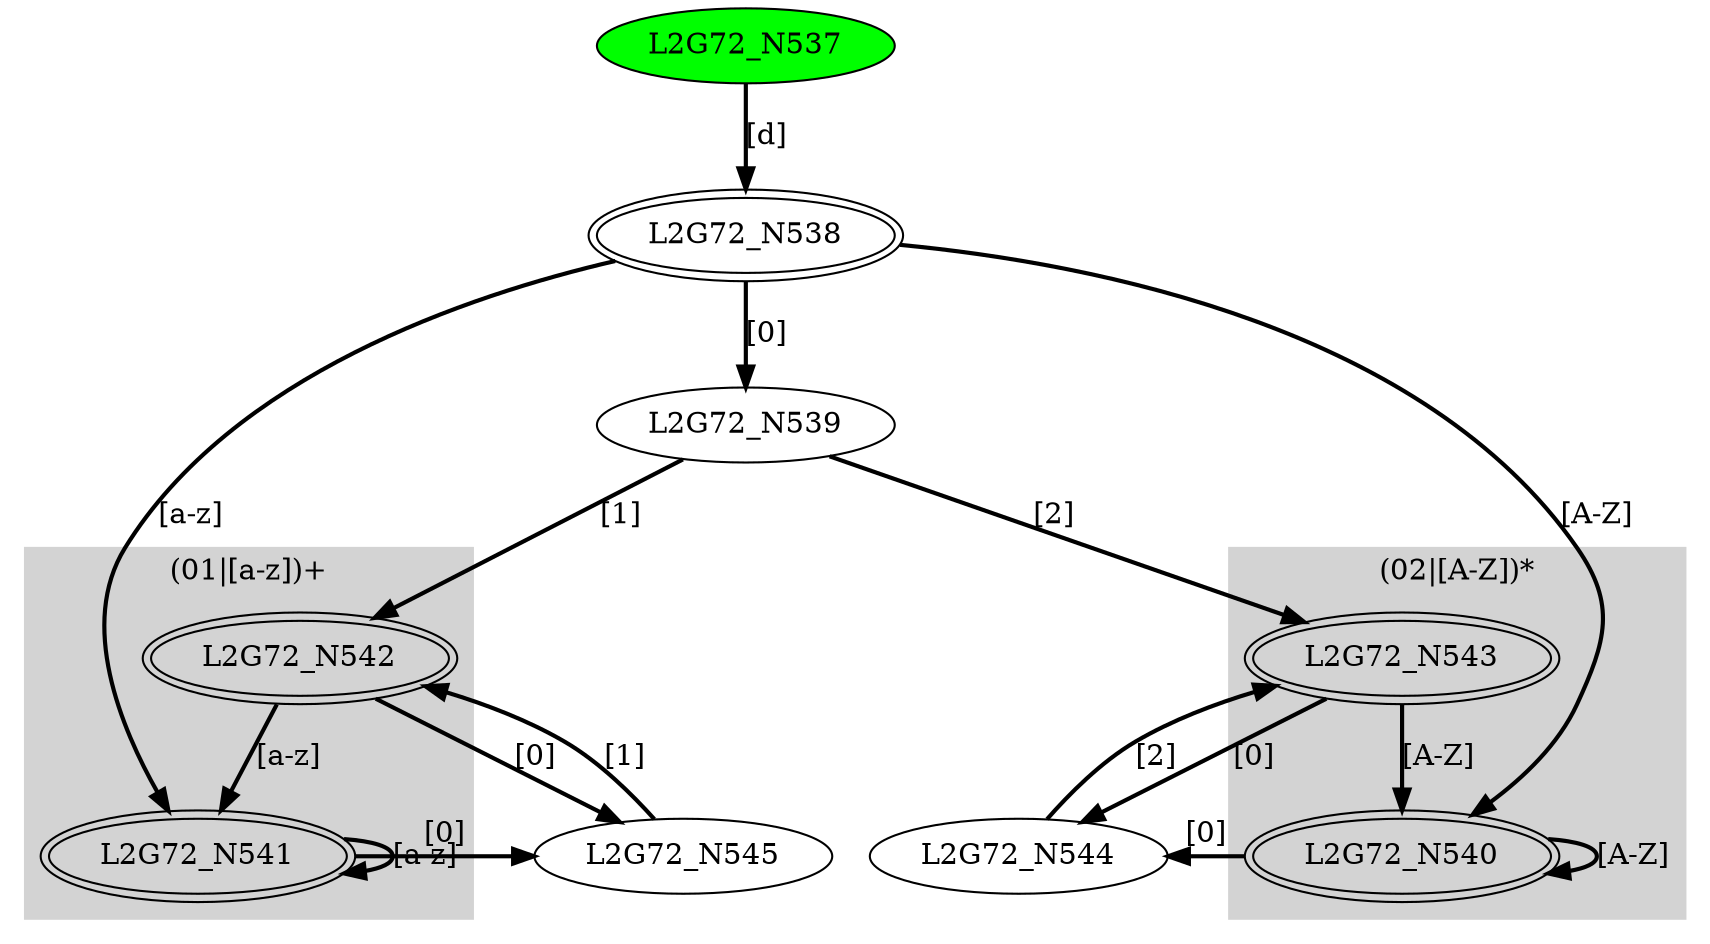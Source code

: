 digraph G72{
	subgraph cluster2 {
		node [style=filled];
		style=filled;
		color=lightgrey;
		label ="(02|[A-Z])*";
		L2G72_N540;L2G72_N543;
	}	subgraph cluster1 {
		node [style=filled];
		style=filled;
		color=lightgrey;
		label ="(01|[a-z])+";
		L2G72_N541;L2G72_N542;
	}"L2G72_N537" [style=filled,fillcolor=green];
"L2G72_N538" [peripheries=2];
"L2G72_N539";
"L2G72_N540" [peripheries=2];
"L2G72_N541" [peripheries=2];
"L2G72_N542" [peripheries=2];
"L2G72_N543" [peripheries=2];
"L2G72_N544";
"L2G72_N545";
"L2G72_N537"->"L2G72_N538" [style = bold, label = "[d]"];
"L2G72_N538"->"L2G72_N539" [style = bold, label = "[0]"];
"L2G72_N538"->"L2G72_N540" [style = bold, label = "[A-Z]"];
"L2G72_N538"->"L2G72_N541" [style = bold, label = "[a-z]"];
"L2G72_N539"->"L2G72_N542" [style = bold, label = "[1]"];
"L2G72_N539"->"L2G72_N543" [style = bold, label = "[2]"];
"L2G72_N540"->"L2G72_N544" [style = bold, label = "[0]"];
"L2G72_N540"->"L2G72_N540" [style = bold, label = "[A-Z]"];
"L2G72_N541"->"L2G72_N545" [style = bold, label = "[0]"];
"L2G72_N541"->"L2G72_N541" [style = bold, label = "[a-z]"];
"L2G72_N542"->"L2G72_N545" [style = bold, label = "[0]"];
"L2G72_N542"->"L2G72_N541" [style = bold, label = "[a-z]"];
"L2G72_N543"->"L2G72_N544" [style = bold, label = "[0]"];
"L2G72_N543"->"L2G72_N540" [style = bold, label = "[A-Z]"];
"L2G72_N544"->"L2G72_N543" [style = bold, label = "[2]"];
"L2G72_N545"->"L2G72_N542" [style = bold, label = "[1]"];
}

